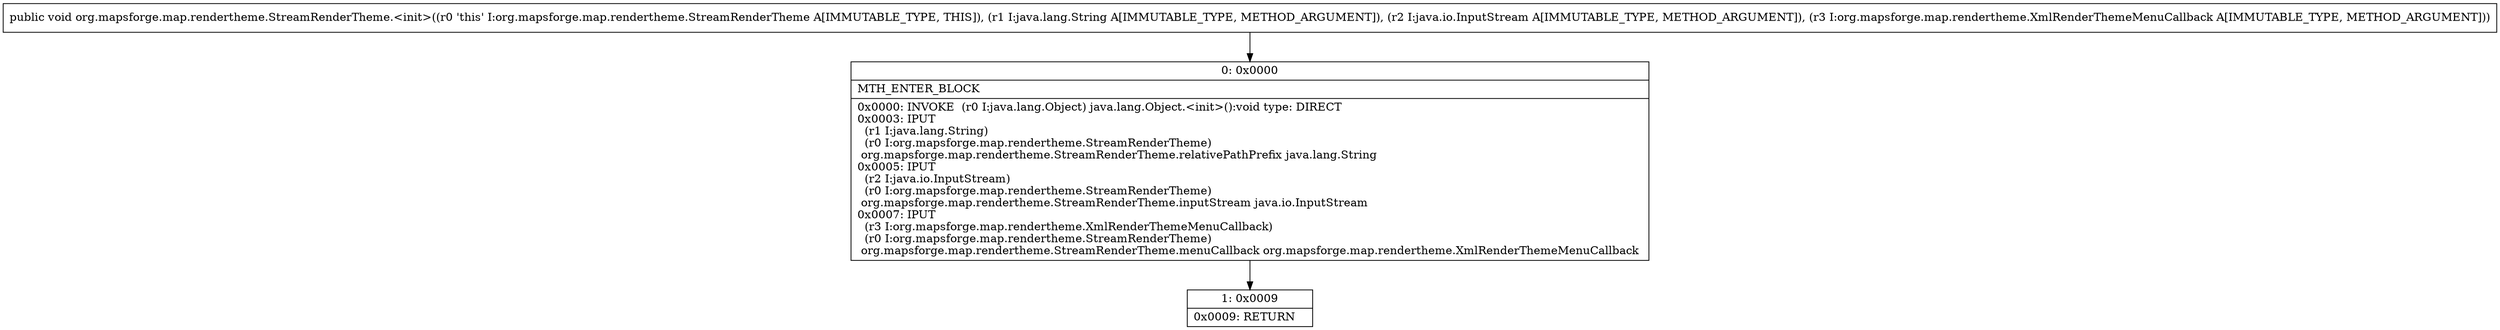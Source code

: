 digraph "CFG fororg.mapsforge.map.rendertheme.StreamRenderTheme.\<init\>(Ljava\/lang\/String;Ljava\/io\/InputStream;Lorg\/mapsforge\/map\/rendertheme\/XmlRenderThemeMenuCallback;)V" {
Node_0 [shape=record,label="{0\:\ 0x0000|MTH_ENTER_BLOCK\l|0x0000: INVOKE  (r0 I:java.lang.Object) java.lang.Object.\<init\>():void type: DIRECT \l0x0003: IPUT  \l  (r1 I:java.lang.String)\l  (r0 I:org.mapsforge.map.rendertheme.StreamRenderTheme)\l org.mapsforge.map.rendertheme.StreamRenderTheme.relativePathPrefix java.lang.String \l0x0005: IPUT  \l  (r2 I:java.io.InputStream)\l  (r0 I:org.mapsforge.map.rendertheme.StreamRenderTheme)\l org.mapsforge.map.rendertheme.StreamRenderTheme.inputStream java.io.InputStream \l0x0007: IPUT  \l  (r3 I:org.mapsforge.map.rendertheme.XmlRenderThemeMenuCallback)\l  (r0 I:org.mapsforge.map.rendertheme.StreamRenderTheme)\l org.mapsforge.map.rendertheme.StreamRenderTheme.menuCallback org.mapsforge.map.rendertheme.XmlRenderThemeMenuCallback \l}"];
Node_1 [shape=record,label="{1\:\ 0x0009|0x0009: RETURN   \l}"];
MethodNode[shape=record,label="{public void org.mapsforge.map.rendertheme.StreamRenderTheme.\<init\>((r0 'this' I:org.mapsforge.map.rendertheme.StreamRenderTheme A[IMMUTABLE_TYPE, THIS]), (r1 I:java.lang.String A[IMMUTABLE_TYPE, METHOD_ARGUMENT]), (r2 I:java.io.InputStream A[IMMUTABLE_TYPE, METHOD_ARGUMENT]), (r3 I:org.mapsforge.map.rendertheme.XmlRenderThemeMenuCallback A[IMMUTABLE_TYPE, METHOD_ARGUMENT])) }"];
MethodNode -> Node_0;
Node_0 -> Node_1;
}

